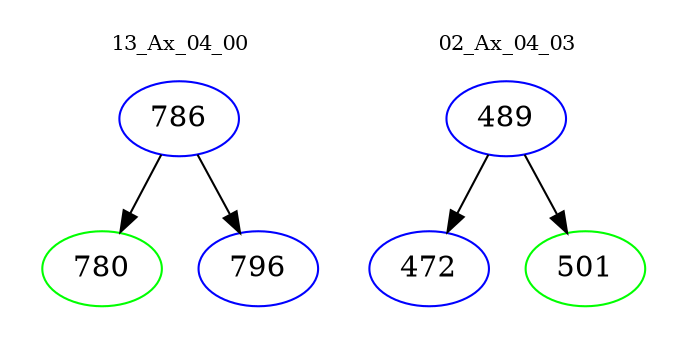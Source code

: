 digraph{
subgraph cluster_0 {
color = white
label = "13_Ax_04_00";
fontsize=10;
T0_786 [label="786", color="blue"]
T0_786 -> T0_780 [color="black"]
T0_780 [label="780", color="green"]
T0_786 -> T0_796 [color="black"]
T0_796 [label="796", color="blue"]
}
subgraph cluster_1 {
color = white
label = "02_Ax_04_03";
fontsize=10;
T1_489 [label="489", color="blue"]
T1_489 -> T1_472 [color="black"]
T1_472 [label="472", color="blue"]
T1_489 -> T1_501 [color="black"]
T1_501 [label="501", color="green"]
}
}

